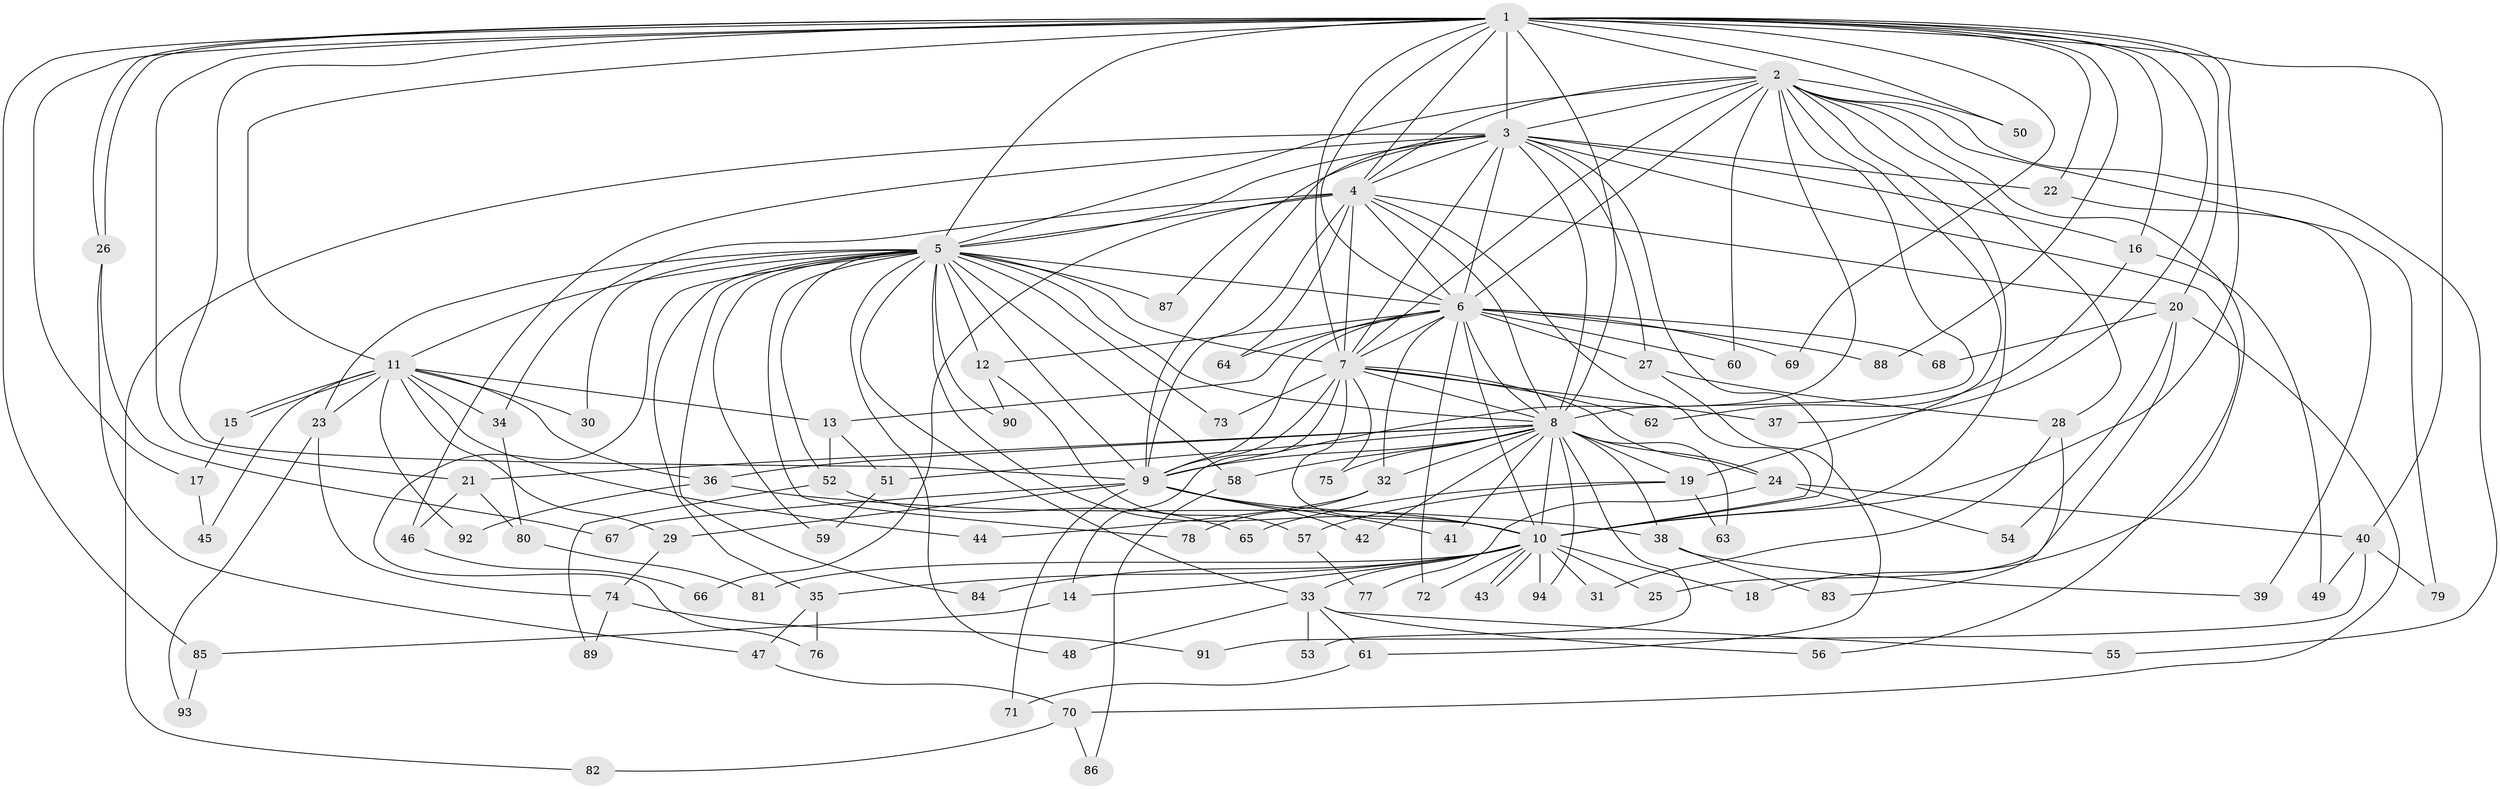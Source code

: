 // Generated by graph-tools (version 1.1) at 2025/01/03/09/25 03:01:30]
// undirected, 94 vertices, 213 edges
graph export_dot {
graph [start="1"]
  node [color=gray90,style=filled];
  1;
  2;
  3;
  4;
  5;
  6;
  7;
  8;
  9;
  10;
  11;
  12;
  13;
  14;
  15;
  16;
  17;
  18;
  19;
  20;
  21;
  22;
  23;
  24;
  25;
  26;
  27;
  28;
  29;
  30;
  31;
  32;
  33;
  34;
  35;
  36;
  37;
  38;
  39;
  40;
  41;
  42;
  43;
  44;
  45;
  46;
  47;
  48;
  49;
  50;
  51;
  52;
  53;
  54;
  55;
  56;
  57;
  58;
  59;
  60;
  61;
  62;
  63;
  64;
  65;
  66;
  67;
  68;
  69;
  70;
  71;
  72;
  73;
  74;
  75;
  76;
  77;
  78;
  79;
  80;
  81;
  82;
  83;
  84;
  85;
  86;
  87;
  88;
  89;
  90;
  91;
  92;
  93;
  94;
  1 -- 2;
  1 -- 3;
  1 -- 4;
  1 -- 5;
  1 -- 6;
  1 -- 7;
  1 -- 8;
  1 -- 9;
  1 -- 10;
  1 -- 11;
  1 -- 16;
  1 -- 17;
  1 -- 20;
  1 -- 21;
  1 -- 22;
  1 -- 26;
  1 -- 26;
  1 -- 37;
  1 -- 40;
  1 -- 50;
  1 -- 69;
  1 -- 85;
  1 -- 88;
  2 -- 3;
  2 -- 4;
  2 -- 5;
  2 -- 6;
  2 -- 7;
  2 -- 8;
  2 -- 9;
  2 -- 10;
  2 -- 18;
  2 -- 19;
  2 -- 28;
  2 -- 50;
  2 -- 55;
  2 -- 60;
  2 -- 79;
  3 -- 4;
  3 -- 5;
  3 -- 6;
  3 -- 7;
  3 -- 8;
  3 -- 9;
  3 -- 10;
  3 -- 16;
  3 -- 22;
  3 -- 27;
  3 -- 46;
  3 -- 56;
  3 -- 82;
  3 -- 87;
  4 -- 5;
  4 -- 6;
  4 -- 7;
  4 -- 8;
  4 -- 9;
  4 -- 10;
  4 -- 20;
  4 -- 34;
  4 -- 64;
  4 -- 66;
  5 -- 6;
  5 -- 7;
  5 -- 8;
  5 -- 9;
  5 -- 10;
  5 -- 11;
  5 -- 12;
  5 -- 23;
  5 -- 30;
  5 -- 33;
  5 -- 35;
  5 -- 48;
  5 -- 52;
  5 -- 58;
  5 -- 59;
  5 -- 73;
  5 -- 76;
  5 -- 78;
  5 -- 84;
  5 -- 87;
  5 -- 90;
  6 -- 7;
  6 -- 8;
  6 -- 9;
  6 -- 10;
  6 -- 12;
  6 -- 13;
  6 -- 27;
  6 -- 32;
  6 -- 60;
  6 -- 64;
  6 -- 68;
  6 -- 69;
  6 -- 72;
  6 -- 88;
  7 -- 8;
  7 -- 9;
  7 -- 10;
  7 -- 14;
  7 -- 24;
  7 -- 37;
  7 -- 62;
  7 -- 73;
  7 -- 75;
  8 -- 9;
  8 -- 10;
  8 -- 19;
  8 -- 21;
  8 -- 24;
  8 -- 32;
  8 -- 36;
  8 -- 38;
  8 -- 41;
  8 -- 42;
  8 -- 51;
  8 -- 53;
  8 -- 58;
  8 -- 63;
  8 -- 75;
  8 -- 94;
  9 -- 10;
  9 -- 29;
  9 -- 41;
  9 -- 42;
  9 -- 67;
  9 -- 71;
  10 -- 14;
  10 -- 18;
  10 -- 25;
  10 -- 31;
  10 -- 33;
  10 -- 35;
  10 -- 43;
  10 -- 43;
  10 -- 72;
  10 -- 81;
  10 -- 84;
  10 -- 94;
  11 -- 13;
  11 -- 15;
  11 -- 15;
  11 -- 23;
  11 -- 29;
  11 -- 30;
  11 -- 34;
  11 -- 36;
  11 -- 44;
  11 -- 45;
  11 -- 92;
  12 -- 57;
  12 -- 90;
  13 -- 51;
  13 -- 52;
  14 -- 85;
  15 -- 17;
  16 -- 49;
  16 -- 62;
  17 -- 45;
  19 -- 57;
  19 -- 63;
  19 -- 65;
  20 -- 25;
  20 -- 54;
  20 -- 68;
  20 -- 70;
  21 -- 46;
  21 -- 80;
  22 -- 39;
  23 -- 74;
  23 -- 93;
  24 -- 40;
  24 -- 54;
  24 -- 77;
  26 -- 47;
  26 -- 67;
  27 -- 28;
  27 -- 61;
  28 -- 31;
  28 -- 83;
  29 -- 74;
  32 -- 44;
  32 -- 78;
  33 -- 48;
  33 -- 53;
  33 -- 55;
  33 -- 56;
  33 -- 61;
  34 -- 80;
  35 -- 47;
  35 -- 76;
  36 -- 38;
  36 -- 92;
  38 -- 39;
  38 -- 83;
  40 -- 49;
  40 -- 79;
  40 -- 91;
  46 -- 66;
  47 -- 70;
  51 -- 59;
  52 -- 65;
  52 -- 89;
  57 -- 77;
  58 -- 86;
  61 -- 71;
  70 -- 82;
  70 -- 86;
  74 -- 89;
  74 -- 91;
  80 -- 81;
  85 -- 93;
}
